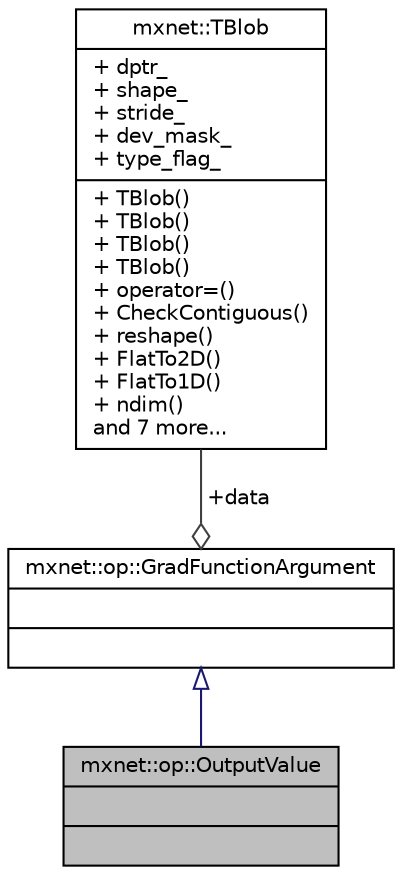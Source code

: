 digraph "mxnet::op::OutputValue"
{
  edge [fontname="Helvetica",fontsize="10",labelfontname="Helvetica",labelfontsize="10"];
  node [fontname="Helvetica",fontsize="10",shape=record];
  Node1 [label="{mxnet::op::OutputValue\n||}",height=0.2,width=0.4,color="black", fillcolor="grey75", style="filled" fontcolor="black"];
  Node2 -> Node1 [dir="back",color="midnightblue",fontsize="10",style="solid",arrowtail="onormal",fontname="Helvetica"];
  Node2 [label="{mxnet::op::GradFunctionArgument\n||}",height=0.2,width=0.4,color="black", fillcolor="white", style="filled",URL="$structmxnet_1_1op_1_1GradFunctionArgument.html",tooltip="super class of all gradient function argument "];
  Node3 -> Node2 [color="grey25",fontsize="10",style="solid",label=" +data" ,arrowhead="odiamond",fontname="Helvetica"];
  Node3 [label="{mxnet::TBlob\n|+ dptr_\l+ shape_\l+ stride_\l+ dev_mask_\l+ type_flag_\l|+ TBlob()\l+ TBlob()\l+ TBlob()\l+ TBlob()\l+ operator=()\l+ CheckContiguous()\l+ reshape()\l+ FlatTo2D()\l+ FlatTo1D()\l+ ndim()\land 7 more...\l}",height=0.2,width=0.4,color="black", fillcolor="white", style="filled",URL="$classmxnet_1_1TBlob.html",tooltip="tensor blob class that can be used to hold tensor of any dimension, any device and any data type..."];
}
